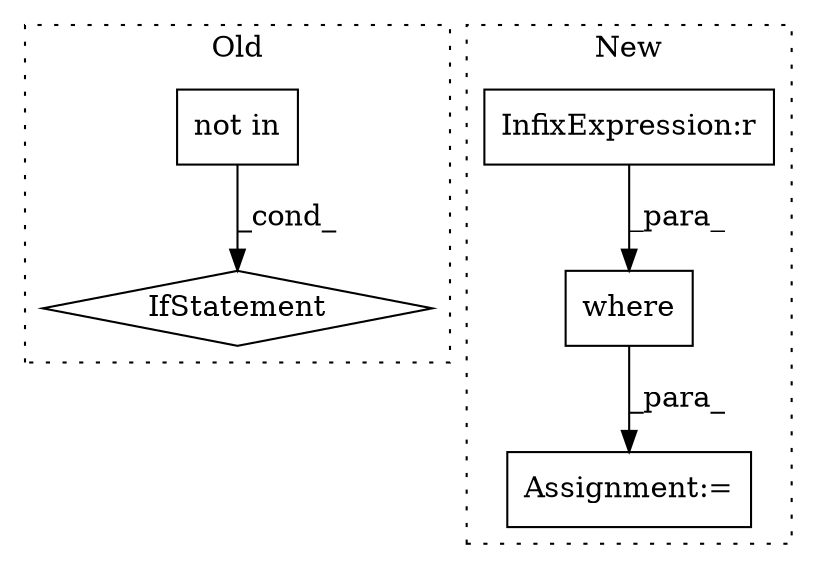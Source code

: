 digraph G {
subgraph cluster0 {
1 [label="not in" a="108" s="23749" l="77" shape="box"];
3 [label="IfStatement" a="25" s="23627,23874" l="4,2" shape="diamond"];
label = "Old";
style="dotted";
}
subgraph cluster1 {
2 [label="where" a="32" s="23864,23988" l="6,1" shape="box"];
4 [label="Assignment:=" a="7" s="24188" l="1" shape="box"];
5 [label="InfixExpression:r" a="27" s="23927" l="4" shape="box"];
label = "New";
style="dotted";
}
1 -> 3 [label="_cond_"];
2 -> 4 [label="_para_"];
5 -> 2 [label="_para_"];
}